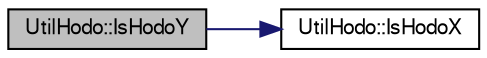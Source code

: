 digraph "UtilHodo::IsHodoY"
{
  bgcolor="transparent";
  edge [fontname="FreeSans",fontsize="10",labelfontname="FreeSans",labelfontsize="10"];
  node [fontname="FreeSans",fontsize="10",shape=record];
  rankdir="LR";
  Node1 [label="UtilHodo::IsHodoY",height=0.2,width=0.4,color="black", fillcolor="grey75", style="filled" fontcolor="black"];
  Node1 -> Node2 [color="midnightblue",fontsize="10",style="solid",fontname="FreeSans"];
  Node2 [label="UtilHodo::IsHodoX",height=0.2,width=0.4,color="black",URL="$d9/d7c/namespaceUtilHodo.html#a906f7d1e74309feb5f78e67f83252e09"];
}

